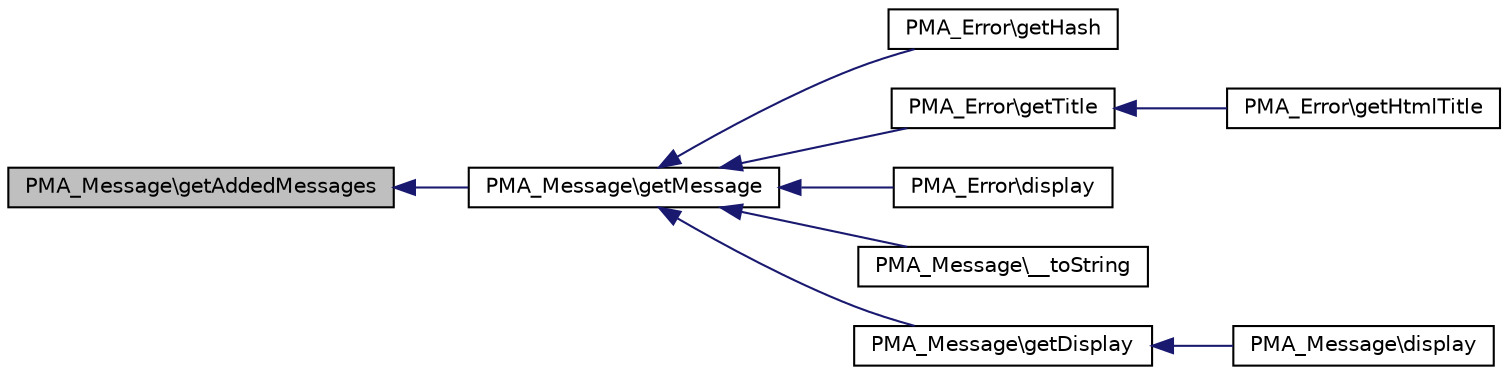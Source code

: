 digraph G
{
  edge [fontname="Helvetica",fontsize="10",labelfontname="Helvetica",labelfontsize="10"];
  node [fontname="Helvetica",fontsize="10",shape=record];
  rankdir="LR";
  Node1 [label="PMA_Message\\getAddedMessages",height=0.2,width=0.4,color="black", fillcolor="grey75", style="filled" fontcolor="black"];
  Node1 -> Node2 [dir="back",color="midnightblue",fontsize="10",style="solid",fontname="Helvetica"];
  Node2 [label="PMA_Message\\getMessage",height=0.2,width=0.4,color="black", fillcolor="white", style="filled",URL="$classPMA__Message.html#adadba6b61ece9b12e5947c447ed021d0",tooltip="returns compiled message"];
  Node2 -> Node3 [dir="back",color="midnightblue",fontsize="10",style="solid",fontname="Helvetica"];
  Node3 [label="PMA_Error\\getHash",height=0.2,width=0.4,color="black", fillcolor="white", style="filled",URL="$classPMA__Error.html#a7c1a10f8dfbe74a62511cea590777145",tooltip="returns unique PMA_Error::$_hash, if not exists it will be created"];
  Node2 -> Node4 [dir="back",color="midnightblue",fontsize="10",style="solid",fontname="Helvetica"];
  Node4 [label="PMA_Error\\getTitle",height=0.2,width=0.4,color="black", fillcolor="white", style="filled",URL="$classPMA__Error.html#a24e8709d5ab72850d9567f1ca1ed3a98",tooltip="returns title for error"];
  Node4 -> Node5 [dir="back",color="midnightblue",fontsize="10",style="solid",fontname="Helvetica"];
  Node5 [label="PMA_Error\\getHtmlTitle",height=0.2,width=0.4,color="black", fillcolor="white", style="filled",URL="$classPMA__Error.html#a086824028afb06d700d8f2ad3c3e417d",tooltip="returns title prepared for HTML Title-Tag"];
  Node2 -> Node6 [dir="back",color="midnightblue",fontsize="10",style="solid",fontname="Helvetica"];
  Node6 [label="PMA_Error\\display",height=0.2,width=0.4,color="black", fillcolor="white", style="filled",URL="$classPMA__Error.html#a8b50ee3c073f50d9fdd269996a4c20b1",tooltip="Displays the error in HTML."];
  Node2 -> Node7 [dir="back",color="midnightblue",fontsize="10",style="solid",fontname="Helvetica"];
  Node7 [label="PMA_Message\\__toString",height=0.2,width=0.4,color="black", fillcolor="white", style="filled",URL="$classPMA__Message.html#af2578e9f1d30cc65b296f74f5b9e180f",tooltip="magic method: return string representation for this object"];
  Node2 -> Node8 [dir="back",color="midnightblue",fontsize="10",style="solid",fontname="Helvetica"];
  Node8 [label="PMA_Message\\getDisplay",height=0.2,width=0.4,color="black", fillcolor="white", style="filled",URL="$classPMA__Message.html#ab5a9dc7650dadcd83a3c4bfaf3c3b4d6",tooltip="returns HTML code for displaying this message"];
  Node8 -> Node9 [dir="back",color="midnightblue",fontsize="10",style="solid",fontname="Helvetica"];
  Node9 [label="PMA_Message\\display",height=0.2,width=0.4,color="black", fillcolor="white", style="filled",URL="$classPMA__Message.html#adefab0885ebc8342413a11eda943c512",tooltip="Displays the message in HTML."];
}
